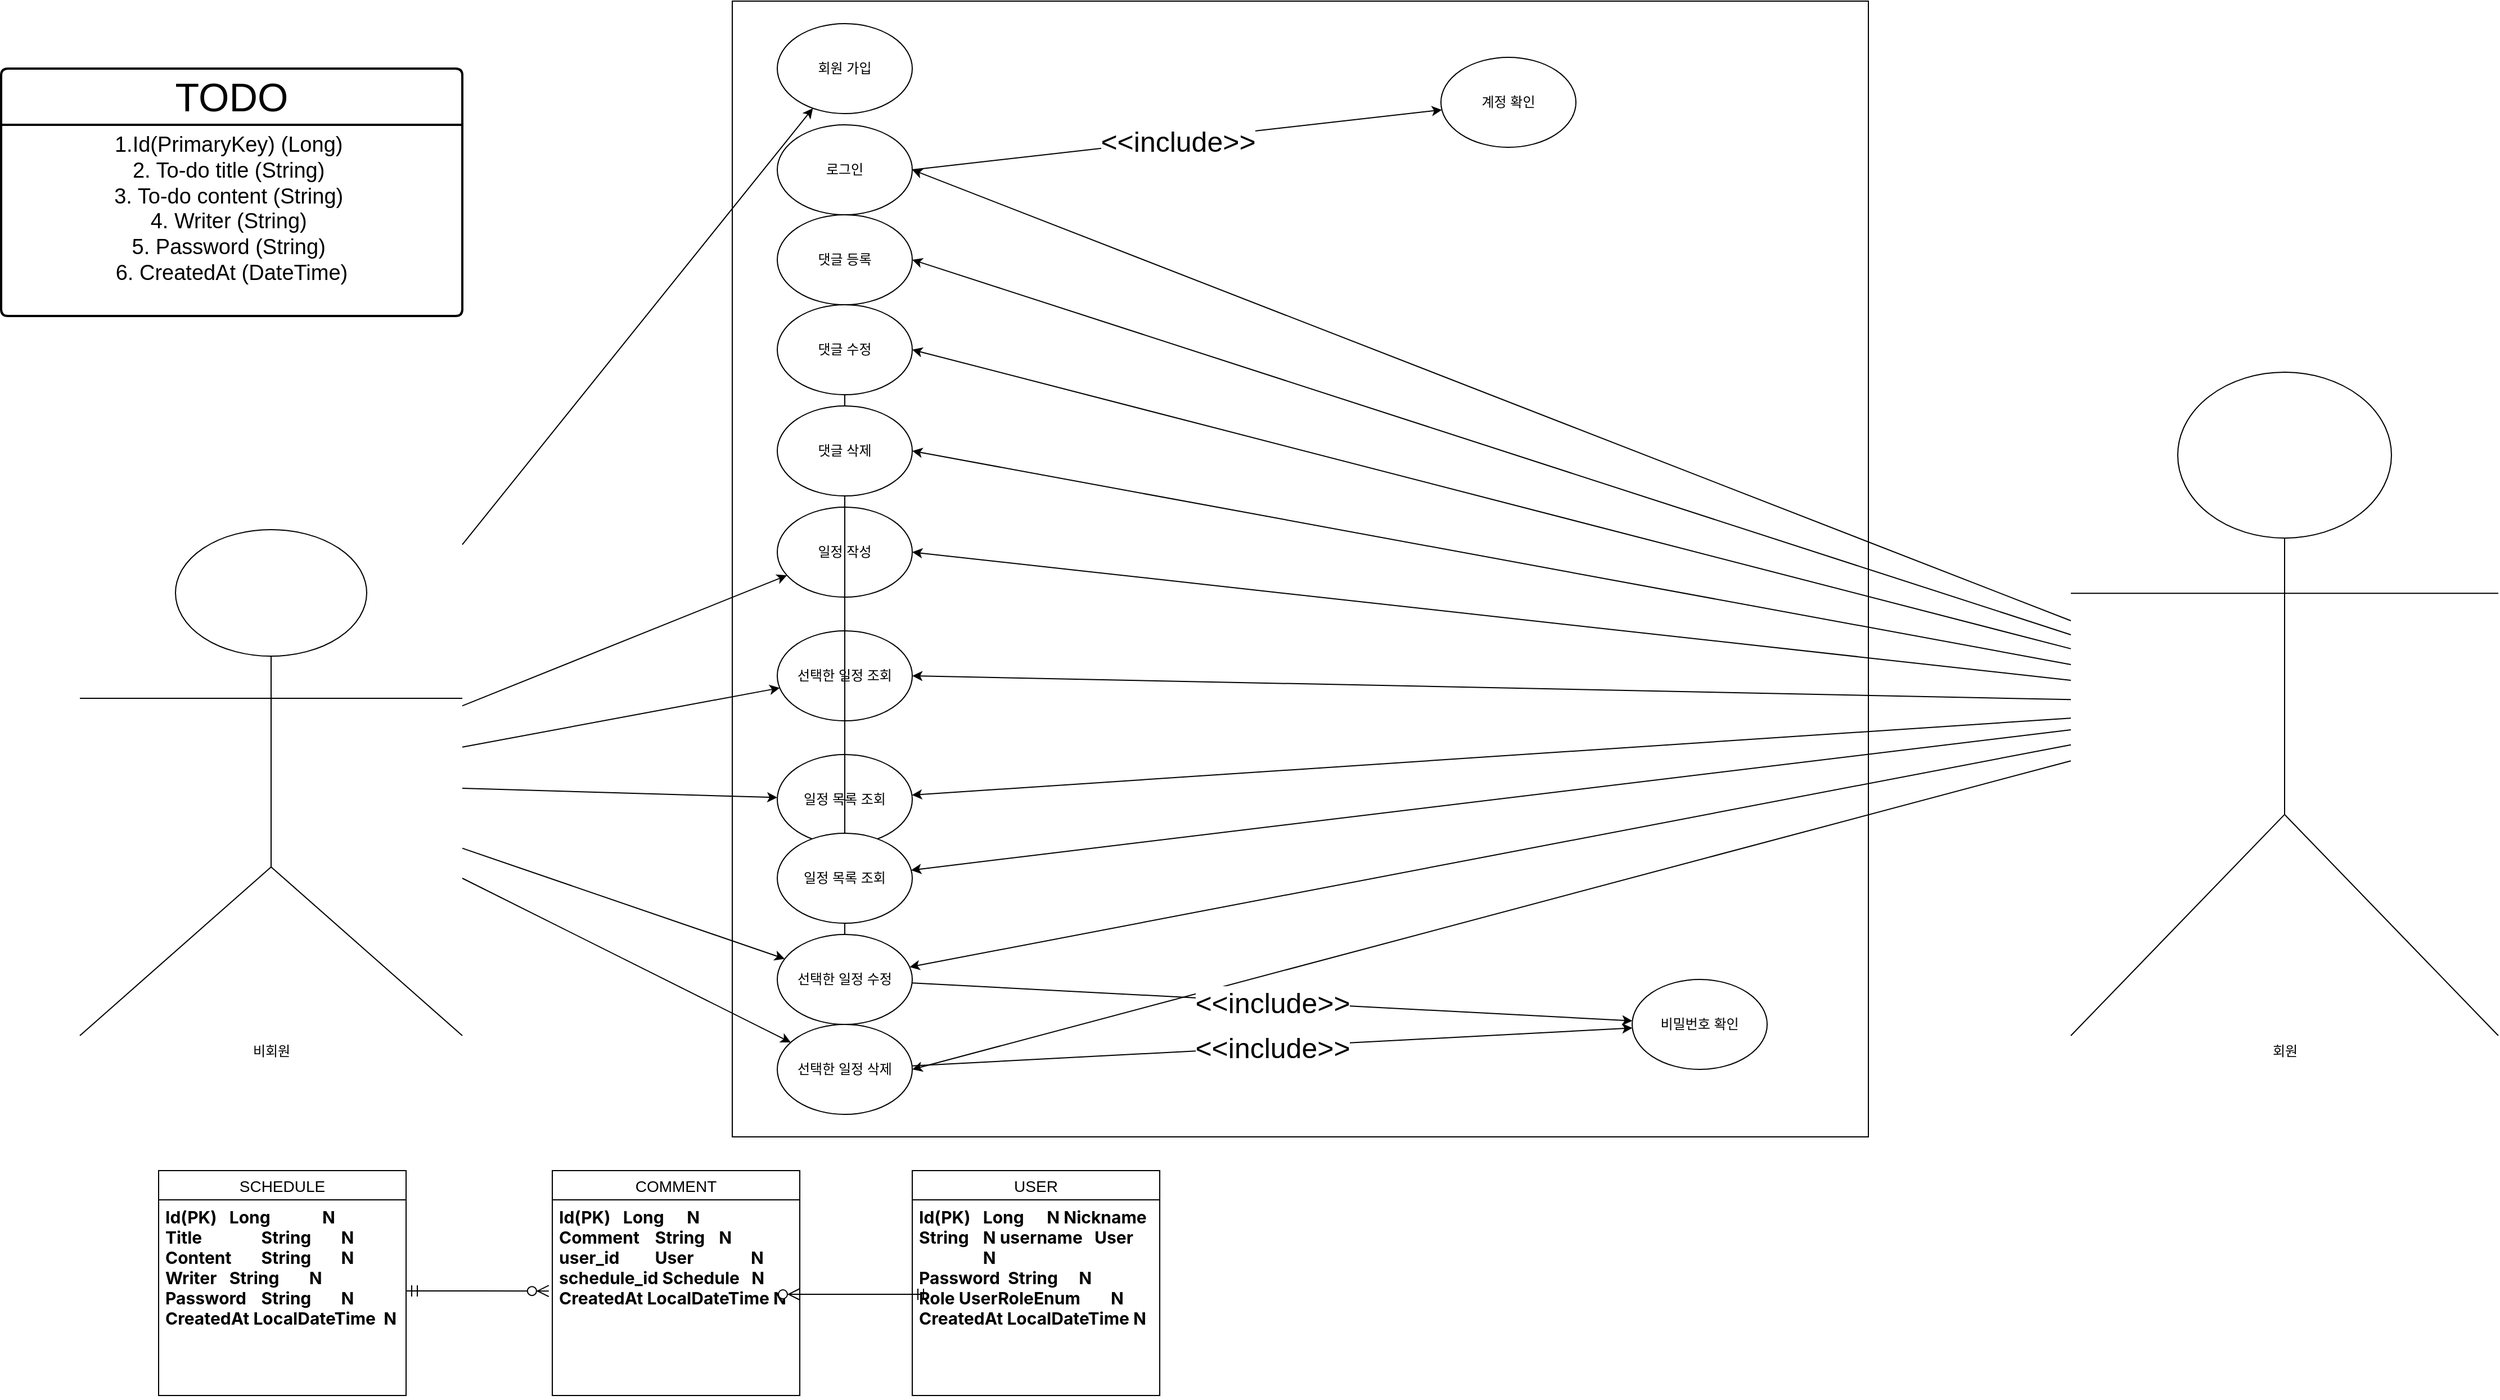 <mxfile version="24.4.9" type="github">
  <diagram name="페이지-1" id="l7HjvUp2uGFI3CTmgFea">
    <mxGraphModel dx="2739" dy="2198" grid="1" gridSize="10" guides="1" tooltips="1" connect="1" arrows="1" fold="1" page="1" pageScale="1" pageWidth="827" pageHeight="1169" math="0" shadow="0">
      <root>
        <mxCell id="0" />
        <mxCell id="1" parent="0" />
        <mxCell id="Hpf7vBDQ80WpxHnYikSg-18" value="" style="whiteSpace=wrap;html=1;aspect=fixed;" parent="1" vertex="1">
          <mxGeometry x="-130" y="-220" width="1010" height="1010" as="geometry" />
        </mxCell>
        <mxCell id="Hpf7vBDQ80WpxHnYikSg-3" value="&lt;font style=&quot;font-size: 35px;&quot;&gt;TODO&lt;/font&gt;" style="swimlane;childLayout=stackLayout;horizontal=1;startSize=50;horizontalStack=0;rounded=1;fontSize=14;fontStyle=0;strokeWidth=2;resizeParent=0;resizeLast=1;shadow=0;dashed=0;align=center;arcSize=4;whiteSpace=wrap;html=1;fontColor=default;" parent="1" vertex="1">
          <mxGeometry x="-780" y="-160" width="410" height="220" as="geometry" />
        </mxCell>
        <mxCell id="Hpf7vBDQ80WpxHnYikSg-7" value="1.Id(PrimaryKey) (Long) &#xa;2. To-do title (String) &#xa;3. To-do content (String) &#xa;4. Writer (String) &#xa;5. Password (String) &#xa;6. CreatedAt (DateTime)" style="text;whiteSpace=wrap;align=center;fontSize=19;" parent="Hpf7vBDQ80WpxHnYikSg-3" vertex="1">
          <mxGeometry y="50" width="410" height="290" as="geometry" />
        </mxCell>
        <mxCell id="Hpf7vBDQ80WpxHnYikSg-4" value="&lt;div&gt;&lt;br&gt;&lt;/div&gt;" style="align=center;strokeColor=none;fillColor=none;spacingLeft=4;fontSize=12;verticalAlign=top;resizable=0;rotatable=0;part=1;html=1;fontColor=default;" parent="Hpf7vBDQ80WpxHnYikSg-3" vertex="1">
          <mxGeometry y="340" width="410" height="-120" as="geometry" />
        </mxCell>
        <mxCell id="Hpf7vBDQ80WpxHnYikSg-10" value="비회원" style="shape=umlActor;verticalLabelPosition=bottom;verticalAlign=top;html=1;outlineConnect=0;" parent="1" vertex="1">
          <mxGeometry x="-710" y="250" width="340" height="450" as="geometry" />
        </mxCell>
        <mxCell id="Hpf7vBDQ80WpxHnYikSg-11" value="선택한 일정 조회" style="ellipse;whiteSpace=wrap;html=1;" parent="1" vertex="1">
          <mxGeometry x="-90" y="340" width="120" height="80" as="geometry" />
        </mxCell>
        <mxCell id="Hpf7vBDQ80WpxHnYikSg-12" value="일정 목록 조회" style="ellipse;whiteSpace=wrap;html=1;" parent="1" vertex="1">
          <mxGeometry x="-90" y="450" width="120" height="80" as="geometry" />
        </mxCell>
        <mxCell id="Hpf7vBDQ80WpxHnYikSg-13" value="일정 작성" style="ellipse;whiteSpace=wrap;html=1;" parent="1" vertex="1">
          <mxGeometry x="-90" y="230" width="120" height="80" as="geometry" />
        </mxCell>
        <mxCell id="Hpf7vBDQ80WpxHnYikSg-14" value="선택한 일정 삭제" style="ellipse;whiteSpace=wrap;html=1;" parent="1" vertex="1">
          <mxGeometry x="-90" y="690" width="120" height="80" as="geometry" />
        </mxCell>
        <mxCell id="Hpf7vBDQ80WpxHnYikSg-15" value="선택한 일정 수정" style="ellipse;whiteSpace=wrap;html=1;" parent="1" vertex="1">
          <mxGeometry x="-90" y="610" width="120" height="80" as="geometry" />
        </mxCell>
        <mxCell id="Hpf7vBDQ80WpxHnYikSg-16" value="로그인" style="ellipse;whiteSpace=wrap;html=1;" parent="1" vertex="1">
          <mxGeometry x="-90" y="-110" width="120" height="80" as="geometry" />
        </mxCell>
        <mxCell id="Hpf7vBDQ80WpxHnYikSg-23" value="" style="endArrow=classic;html=1;rounded=0;" parent="1" source="Hpf7vBDQ80WpxHnYikSg-10" target="Hpf7vBDQ80WpxHnYikSg-13" edge="1">
          <mxGeometry width="50" height="50" relative="1" as="geometry">
            <mxPoint x="-330" y="540" as="sourcePoint" />
            <mxPoint x="-280" y="490" as="targetPoint" />
          </mxGeometry>
        </mxCell>
        <mxCell id="Hpf7vBDQ80WpxHnYikSg-24" value="" style="endArrow=classic;html=1;rounded=0;" parent="1" source="Hpf7vBDQ80WpxHnYikSg-10" target="Hpf7vBDQ80WpxHnYikSg-11" edge="1">
          <mxGeometry width="50" height="50" relative="1" as="geometry">
            <mxPoint x="-320" y="550" as="sourcePoint" />
            <mxPoint x="-47" y="196" as="targetPoint" />
          </mxGeometry>
        </mxCell>
        <mxCell id="Hpf7vBDQ80WpxHnYikSg-25" value="" style="endArrow=classic;html=1;rounded=0;" parent="1" source="Hpf7vBDQ80WpxHnYikSg-10" target="Hpf7vBDQ80WpxHnYikSg-12" edge="1">
          <mxGeometry width="50" height="50" relative="1" as="geometry">
            <mxPoint x="-310" y="560" as="sourcePoint" />
            <mxPoint x="-37" y="206" as="targetPoint" />
          </mxGeometry>
        </mxCell>
        <mxCell id="Hpf7vBDQ80WpxHnYikSg-26" value="" style="endArrow=classic;html=1;rounded=0;" parent="1" source="Hpf7vBDQ80WpxHnYikSg-10" target="Hpf7vBDQ80WpxHnYikSg-15" edge="1">
          <mxGeometry width="50" height="50" relative="1" as="geometry">
            <mxPoint x="-300" y="570" as="sourcePoint" />
            <mxPoint x="-27" y="216" as="targetPoint" />
          </mxGeometry>
        </mxCell>
        <mxCell id="Hpf7vBDQ80WpxHnYikSg-27" value="" style="endArrow=classic;html=1;rounded=0;" parent="1" source="Hpf7vBDQ80WpxHnYikSg-10" target="Hpf7vBDQ80WpxHnYikSg-14" edge="1">
          <mxGeometry width="50" height="50" relative="1" as="geometry">
            <mxPoint x="-290" y="580" as="sourcePoint" />
            <mxPoint x="-17" y="226" as="targetPoint" />
          </mxGeometry>
        </mxCell>
        <mxCell id="Hpf7vBDQ80WpxHnYikSg-34" value="" style="endArrow=classic;html=1;rounded=0;" parent="1" source="Hpf7vBDQ80WpxHnYikSg-15" target="Hpf7vBDQ80WpxHnYikSg-16" edge="1">
          <mxGeometry relative="1" as="geometry">
            <mxPoint x="20" y="550" as="sourcePoint" />
            <mxPoint x="120" y="550" as="targetPoint" />
          </mxGeometry>
        </mxCell>
        <mxCell id="tABRTRX8hD0esTxwLnEx-8" value="SCHEDULE" style="swimlane;fontStyle=0;childLayout=stackLayout;horizontal=1;startSize=26;horizontalStack=0;resizeParent=1;resizeParentMax=0;resizeLast=0;collapsible=1;marginBottom=0;align=center;fontSize=14;" parent="1" vertex="1">
          <mxGeometry x="-640" y="820" width="220" height="200" as="geometry" />
        </mxCell>
        <mxCell id="tABRTRX8hD0esTxwLnEx-9" value="&lt;font style=&quot;font-size: 15px;&quot; face=&quot;Pretendard Std, Pretendard, Pretendard JP, -apple-system, blinkmacsystemfont, system-ui, roboto, Helvetica Neue, Segoe UI, Apple SD Gothic Neo, Noto Sans KR, Malgun Gothic, sans-serif&quot;&gt;&lt;b style=&quot;&quot;&gt;Id(PK) &lt;span style=&quot;white-space: pre;&quot;&gt;&#x9;&lt;/span&gt;Long&amp;nbsp; &amp;nbsp; &amp;nbsp; &amp;nbsp; &amp;nbsp; &amp;nbsp; &amp;nbsp;&lt;/b&gt;&lt;/font&gt;&lt;b style=&quot;font-family: &amp;quot;Pretendard Std&amp;quot;, Pretendard, &amp;quot;Pretendard JP&amp;quot;, -apple-system, blinkmacsystemfont, system-ui, roboto, &amp;quot;Helvetica Neue&amp;quot;, &amp;quot;Segoe UI&amp;quot;, &amp;quot;Apple SD Gothic Neo&amp;quot;, &amp;quot;Noto Sans KR&amp;quot;, &amp;quot;Malgun Gothic&amp;quot;, sans-serif; font-size: 15px;&quot;&gt;N&lt;/b&gt;&lt;div&gt;&lt;b style=&quot;font-size: 15px; background-color: initial; font-family: &amp;quot;Pretendard Std&amp;quot;, Pretendard, &amp;quot;Pretendard JP&amp;quot;, -apple-system, blinkmacsystemfont, system-ui, roboto, &amp;quot;Helvetica Neue&amp;quot;, &amp;quot;Segoe UI&amp;quot;, &amp;quot;Apple SD Gothic Neo&amp;quot;, &amp;quot;Noto Sans KR&amp;quot;, &amp;quot;Malgun Gothic&amp;quot;, sans-serif;&quot;&gt;Title &lt;span style=&quot;white-space: pre;&quot;&gt;&#x9;&lt;span style=&quot;white-space: pre;&quot;&gt;&#x9;&lt;/span&gt;&lt;/span&gt;String &lt;span style=&quot;white-space: pre;&quot;&gt;&#x9;&lt;/span&gt;&amp;nbsp; &amp;nbsp; N&amp;nbsp;&lt;/b&gt;&lt;/div&gt;&lt;div&gt;&lt;div style=&quot;font-size: 15px;&quot;&gt;&lt;b style=&quot;font-family: &amp;quot;Pretendard Std&amp;quot;, Pretendard, &amp;quot;Pretendard JP&amp;quot;, -apple-system, blinkmacsystemfont, system-ui, roboto, &amp;quot;Helvetica Neue&amp;quot;, &amp;quot;Segoe UI&amp;quot;, &amp;quot;Apple SD Gothic Neo&amp;quot;, &amp;quot;Noto Sans KR&amp;quot;, &amp;quot;Malgun Gothic&amp;quot;, sans-serif; background-color: initial;&quot;&gt;&lt;font style=&quot;font-size: 15px;&quot;&gt;Content &lt;span style=&quot;white-space: pre;&quot;&gt;&#x9;&lt;/span&gt;String &lt;span style=&quot;white-space: pre;&quot;&gt;&#x9;&lt;/span&gt;&amp;nbsp; &amp;nbsp; N&lt;/font&gt;&lt;/b&gt;&lt;/div&gt;&lt;div style=&quot;font-size: 15px;&quot;&gt;&lt;b style=&quot;font-family: &amp;quot;Pretendard Std&amp;quot;, Pretendard, &amp;quot;Pretendard JP&amp;quot;, -apple-system, blinkmacsystemfont, system-ui, roboto, &amp;quot;Helvetica Neue&amp;quot;, &amp;quot;Segoe UI&amp;quot;, &amp;quot;Apple SD Gothic Neo&amp;quot;, &amp;quot;Noto Sans KR&amp;quot;, &amp;quot;Malgun Gothic&amp;quot;, sans-serif; background-color: initial;&quot;&gt;&lt;font style=&quot;font-size: 15px;&quot;&gt;Writer &lt;span style=&quot;white-space: pre;&quot;&gt;&#x9;&lt;/span&gt;String &lt;span style=&quot;white-space: pre;&quot;&gt;&#x9;&lt;/span&gt;&amp;nbsp; &amp;nbsp; N&amp;nbsp;&lt;/font&gt;&lt;/b&gt;&lt;/div&gt;&lt;div style=&quot;font-size: 15px;&quot;&gt;&lt;b style=&quot;font-family: &amp;quot;Pretendard Std&amp;quot;, Pretendard, &amp;quot;Pretendard JP&amp;quot;, -apple-system, blinkmacsystemfont, system-ui, roboto, &amp;quot;Helvetica Neue&amp;quot;, &amp;quot;Segoe UI&amp;quot;, &amp;quot;Apple SD Gothic Neo&amp;quot;, &amp;quot;Noto Sans KR&amp;quot;, &amp;quot;Malgun Gothic&amp;quot;, sans-serif; background-color: initial;&quot;&gt;&lt;font style=&quot;font-size: 15px;&quot;&gt;Password &lt;span style=&quot;white-space: pre;&quot;&gt;&#x9;&lt;/span&gt;String &lt;span style=&quot;white-space: pre;&quot;&gt;&#x9;&lt;/span&gt;&amp;nbsp; &amp;nbsp; N&lt;/font&gt;&lt;/b&gt;&lt;/div&gt;&lt;div style=&quot;font-size: 15px;&quot;&gt;&lt;b style=&quot;font-family: &amp;quot;Pretendard Std&amp;quot;, Pretendard, &amp;quot;Pretendard JP&amp;quot;, -apple-system, blinkmacsystemfont, system-ui, roboto, &amp;quot;Helvetica Neue&amp;quot;, &amp;quot;Segoe UI&amp;quot;, &amp;quot;Apple SD Gothic Neo&amp;quot;, &amp;quot;Noto Sans KR&amp;quot;, &amp;quot;Malgun Gothic&amp;quot;, sans-serif; background-color: initial;&quot;&gt;&lt;font style=&quot;font-size: 15px;&quot;&gt;CreatedAt LocalDateTime&amp;nbsp; N&lt;/font&gt;&lt;/b&gt;&lt;br&gt;&lt;/div&gt;&lt;/div&gt;" style="text;strokeColor=none;fillColor=none;spacingLeft=4;spacingRight=4;overflow=hidden;rotatable=0;points=[[0,0.5],[1,0.5]];portConstraint=eastwest;fontSize=12;whiteSpace=wrap;html=1;" parent="tABRTRX8hD0esTxwLnEx-8" vertex="1">
          <mxGeometry y="26" width="220" height="174" as="geometry" />
        </mxCell>
        <mxCell id="tABRTRX8hD0esTxwLnEx-13" value="COMMENT" style="swimlane;fontStyle=0;childLayout=stackLayout;horizontal=1;startSize=26;horizontalStack=0;resizeParent=1;resizeParentMax=0;resizeLast=0;collapsible=1;marginBottom=0;align=center;fontSize=14;" parent="1" vertex="1">
          <mxGeometry x="-290" y="820" width="220" height="200" as="geometry" />
        </mxCell>
        <mxCell id="tABRTRX8hD0esTxwLnEx-14" value="&lt;div&gt;&lt;div style=&quot;&quot;&gt;&lt;font face=&quot;Pretendard Std, Pretendard, Pretendard JP, -apple-system, blinkmacsystemfont, system-ui, roboto, Helvetica Neue, Segoe UI, Apple SD Gothic Neo, Noto Sans KR, Malgun Gothic, sans-serif&quot;&gt;&lt;span style=&quot;font-size: 15px;&quot;&gt;&lt;b&gt;Id(PK) &lt;span style=&quot;white-space: pre;&quot;&gt;&#x9;&lt;/span&gt;Long &lt;span style=&quot;white-space: pre;&quot;&gt;&#x9;&lt;/span&gt;N&amp;nbsp;&lt;/b&gt;&lt;/span&gt;&lt;/font&gt;&lt;/div&gt;&lt;div style=&quot;&quot;&gt;&lt;font face=&quot;Pretendard Std, Pretendard, Pretendard JP, -apple-system, blinkmacsystemfont, system-ui, roboto, Helvetica Neue, Segoe UI, Apple SD Gothic Neo, Noto Sans KR, Malgun Gothic, sans-serif&quot;&gt;&lt;span style=&quot;font-size: 15px;&quot;&gt;&lt;b&gt;Comment &lt;span style=&quot;white-space: pre;&quot;&gt;&#x9;&lt;/span&gt;String &lt;span style=&quot;white-space: pre;&quot;&gt;&#x9;&lt;/span&gt;N&amp;nbsp;&lt;/b&gt;&lt;/span&gt;&lt;/font&gt;&lt;/div&gt;&lt;div style=&quot;&quot;&gt;&lt;font face=&quot;Pretendard Std, Pretendard, Pretendard JP, -apple-system, blinkmacsystemfont, system-ui, roboto, Helvetica Neue, Segoe UI, Apple SD Gothic Neo, Noto Sans KR, Malgun Gothic, sans-serif&quot;&gt;&lt;span style=&quot;font-size: 15px;&quot;&gt;&lt;b&gt;user_id &lt;span style=&quot;white-space: pre;&quot;&gt;&#x9;&lt;/span&gt;User &lt;span style=&quot;white-space: pre;&quot;&gt;&#x9;&lt;/span&gt;&lt;span style=&quot;white-space: pre;&quot;&gt;&#x9;&lt;/span&gt;N&amp;nbsp;&lt;/b&gt;&lt;/span&gt;&lt;/font&gt;&lt;/div&gt;&lt;div style=&quot;&quot;&gt;&lt;font face=&quot;Pretendard Std, Pretendard, Pretendard JP, -apple-system, blinkmacsystemfont, system-ui, roboto, Helvetica Neue, Segoe UI, Apple SD Gothic Neo, Noto Sans KR, Malgun Gothic, sans-serif&quot;&gt;&lt;span style=&quot;font-size: 15px;&quot;&gt;&lt;b&gt;schedule_id Schedule&amp;nbsp; &amp;nbsp;N CreatedAt LocalDateTime N&lt;/b&gt;&lt;/span&gt;&lt;/font&gt;&lt;br&gt;&lt;/div&gt;&lt;/div&gt;" style="text;strokeColor=none;fillColor=none;spacingLeft=4;spacingRight=4;overflow=hidden;rotatable=0;points=[[0,0.5],[1,0.5]];portConstraint=eastwest;fontSize=12;whiteSpace=wrap;html=1;" parent="tABRTRX8hD0esTxwLnEx-13" vertex="1">
          <mxGeometry y="26" width="220" height="174" as="geometry" />
        </mxCell>
        <mxCell id="tABRTRX8hD0esTxwLnEx-16" value="USER" style="swimlane;fontStyle=0;childLayout=stackLayout;horizontal=1;startSize=26;horizontalStack=0;resizeParent=1;resizeParentMax=0;resizeLast=0;collapsible=1;marginBottom=0;align=center;fontSize=14;" parent="1" vertex="1">
          <mxGeometry x="30" y="820" width="220" height="200" as="geometry" />
        </mxCell>
        <mxCell id="tABRTRX8hD0esTxwLnEx-17" value="&lt;div style=&quot;&quot;&gt;&lt;font face=&quot;Pretendard Std, Pretendard, Pretendard JP, -apple-system, blinkmacsystemfont, system-ui, roboto, Helvetica Neue, Segoe UI, Apple SD Gothic Neo, Noto Sans KR, Malgun Gothic, sans-serif&quot;&gt;&lt;span style=&quot;font-size: 15px;&quot;&gt;&lt;b&gt;Id(PK) &lt;span style=&quot;white-space: pre;&quot;&gt;&#x9;&lt;/span&gt;Long &lt;span style=&quot;white-space: pre;&quot;&gt;&#x9;&lt;/span&gt;N Nickname&amp;nbsp; String &lt;span style=&quot;white-space: pre;&quot;&gt;&#x9;&lt;/span&gt;N username&amp;nbsp; &amp;nbsp;User &lt;span style=&quot;white-space: pre;&quot;&gt;&#x9;&lt;/span&gt;&lt;span style=&quot;white-space: pre;&quot;&gt;&#x9;&lt;/span&gt;N&amp;nbsp;&lt;/b&gt;&lt;/span&gt;&lt;/font&gt;&lt;/div&gt;&lt;div style=&quot;&quot;&gt;&lt;font face=&quot;Pretendard Std, Pretendard, Pretendard JP, -apple-system, blinkmacsystemfont, system-ui, roboto, Helvetica Neue, Segoe UI, Apple SD Gothic Neo, Noto Sans KR, Malgun Gothic, sans-serif&quot;&gt;&lt;span style=&quot;font-size: 15px;&quot;&gt;&lt;b&gt;Password&amp;nbsp; String &lt;span style=&quot;white-space: pre;&quot;&gt;&#x9;&lt;/span&gt;N&lt;/b&gt;&lt;/span&gt;&lt;/font&gt;&lt;b style=&quot;font-size: 15px; font-family: &amp;quot;Pretendard Std&amp;quot;, Pretendard, &amp;quot;Pretendard JP&amp;quot;, -apple-system, blinkmacsystemfont, system-ui, roboto, &amp;quot;Helvetica Neue&amp;quot;, &amp;quot;Segoe UI&amp;quot;, &amp;quot;Apple SD Gothic Neo&amp;quot;, &amp;quot;Noto Sans KR&amp;quot;, &amp;quot;Malgun Gothic&amp;quot;, sans-serif; background-color: initial;&quot;&gt;&amp;nbsp;&lt;/b&gt;&lt;/div&gt;&lt;div style=&quot;&quot;&gt;&lt;font face=&quot;Pretendard Std, Pretendard, Pretendard JP, -apple-system, blinkmacsystemfont, system-ui, roboto, Helvetica Neue, Segoe UI, Apple SD Gothic Neo, Noto Sans KR, Malgun Gothic, sans-serif&quot;&gt;&lt;span style=&quot;font-size: 15px;&quot;&gt;&lt;b&gt;Role UserRoleEnum&lt;span style=&quot;white-space: pre;&quot;&gt;&#x9;&lt;/span&gt;N&lt;/b&gt;&lt;/span&gt;&lt;/font&gt;&lt;/div&gt;&lt;div style=&quot;&quot;&gt;&lt;font face=&quot;Pretendard Std, Pretendard, Pretendard JP, -apple-system, blinkmacsystemfont, system-ui, roboto, Helvetica Neue, Segoe UI, Apple SD Gothic Neo, Noto Sans KR, Malgun Gothic, sans-serif&quot;&gt;&lt;span style=&quot;font-size: 15px;&quot;&gt;&lt;b&gt;CreatedAt LocalDateTime N&lt;br&gt;&lt;/b&gt;&lt;/span&gt;&lt;/font&gt;&lt;br&gt;&lt;/div&gt;" style="text;strokeColor=none;fillColor=none;spacingLeft=4;spacingRight=4;overflow=hidden;rotatable=0;points=[[0,0.5],[1,0.5]];portConstraint=eastwest;fontSize=12;whiteSpace=wrap;html=1;" parent="tABRTRX8hD0esTxwLnEx-16" vertex="1">
          <mxGeometry y="26" width="220" height="174" as="geometry" />
        </mxCell>
        <mxCell id="tABRTRX8hD0esTxwLnEx-20" value="" style="edgeStyle=entityRelationEdgeStyle;fontSize=12;html=1;endArrow=ERzeroToMany;startArrow=ERmandOne;rounded=0;startSize=8;endSize=8;curved=1;" parent="1" edge="1">
          <mxGeometry width="100" height="100" relative="1" as="geometry">
            <mxPoint x="30" y="930" as="sourcePoint" />
            <mxPoint x="-70" y="930" as="targetPoint" />
            <Array as="points">
              <mxPoint x="324" y="903" />
            </Array>
          </mxGeometry>
        </mxCell>
        <mxCell id="tABRTRX8hD0esTxwLnEx-19" value="" style="edgeStyle=entityRelationEdgeStyle;fontSize=12;html=1;endArrow=ERzeroToMany;startArrow=ERmandOne;rounded=0;startSize=8;endSize=8;curved=1;entryX=-0.014;entryY=0.466;entryDx=0;entryDy=0;entryPerimeter=0;" parent="1" target="tABRTRX8hD0esTxwLnEx-14" edge="1">
          <mxGeometry width="100" height="100" relative="1" as="geometry">
            <mxPoint x="-420" y="927" as="sourcePoint" />
            <mxPoint x="-30" y="880" as="targetPoint" />
          </mxGeometry>
        </mxCell>
        <mxCell id="EK05L-R_AXfd-gQ9V2DS-1" value="회원" style="shape=umlActor;verticalLabelPosition=bottom;verticalAlign=top;html=1;outlineConnect=0;" vertex="1" parent="1">
          <mxGeometry x="1060" y="110" width="380" height="590" as="geometry" />
        </mxCell>
        <mxCell id="EK05L-R_AXfd-gQ9V2DS-7" value="댓글 수정" style="ellipse;whiteSpace=wrap;html=1;" vertex="1" parent="1">
          <mxGeometry x="-90" y="50" width="120" height="80" as="geometry" />
        </mxCell>
        <mxCell id="EK05L-R_AXfd-gQ9V2DS-8" value="댓글 등록" style="ellipse;whiteSpace=wrap;html=1;" vertex="1" parent="1">
          <mxGeometry x="-90" y="-30" width="120" height="80" as="geometry" />
        </mxCell>
        <mxCell id="EK05L-R_AXfd-gQ9V2DS-10" value="일정 목록 조회" style="ellipse;whiteSpace=wrap;html=1;" vertex="1" parent="1">
          <mxGeometry x="-90" y="520" width="120" height="80" as="geometry" />
        </mxCell>
        <mxCell id="EK05L-R_AXfd-gQ9V2DS-11" value="회원 가입" style="ellipse;whiteSpace=wrap;html=1;" vertex="1" parent="1">
          <mxGeometry x="-90" y="-200" width="120" height="80" as="geometry" />
        </mxCell>
        <mxCell id="EK05L-R_AXfd-gQ9V2DS-13" value="" style="endArrow=classic;html=1;rounded=0;entryX=1;entryY=0.5;entryDx=0;entryDy=0;" edge="1" parent="1" source="EK05L-R_AXfd-gQ9V2DS-1" target="EK05L-R_AXfd-gQ9V2DS-6">
          <mxGeometry width="50" height="50" relative="1" as="geometry">
            <mxPoint x="1030" y="411" as="sourcePoint" />
            <mxPoint x="30" y="260" as="targetPoint" />
          </mxGeometry>
        </mxCell>
        <mxCell id="EK05L-R_AXfd-gQ9V2DS-6" value="댓글 삭제" style="ellipse;whiteSpace=wrap;html=1;" vertex="1" parent="1">
          <mxGeometry x="-90" y="140" width="120" height="80" as="geometry" />
        </mxCell>
        <mxCell id="EK05L-R_AXfd-gQ9V2DS-14" value="" style="endArrow=classic;html=1;rounded=0;" edge="1" parent="1" source="Hpf7vBDQ80WpxHnYikSg-10" target="EK05L-R_AXfd-gQ9V2DS-11">
          <mxGeometry width="50" height="50" relative="1" as="geometry">
            <mxPoint x="-460" y="286" as="sourcePoint" />
            <mxPoint x="-171" y="170" as="targetPoint" />
          </mxGeometry>
        </mxCell>
        <mxCell id="EK05L-R_AXfd-gQ9V2DS-15" value="" style="endArrow=classic;html=1;rounded=0;entryX=1;entryY=0.5;entryDx=0;entryDy=0;" edge="1" parent="1" source="EK05L-R_AXfd-gQ9V2DS-1" target="Hpf7vBDQ80WpxHnYikSg-16">
          <mxGeometry width="50" height="50" relative="1" as="geometry">
            <mxPoint x="1040" y="414" as="sourcePoint" />
            <mxPoint x="40" y="190" as="targetPoint" />
          </mxGeometry>
        </mxCell>
        <mxCell id="EK05L-R_AXfd-gQ9V2DS-16" value="계정 확인" style="ellipse;whiteSpace=wrap;html=1;" vertex="1" parent="1">
          <mxGeometry x="500" y="-170" width="120" height="80" as="geometry" />
        </mxCell>
        <mxCell id="EK05L-R_AXfd-gQ9V2DS-17" value="" style="endArrow=classic;html=1;rounded=0;entryX=1;entryY=0.5;entryDx=0;entryDy=0;" edge="1" parent="1" source="EK05L-R_AXfd-gQ9V2DS-1" target="EK05L-R_AXfd-gQ9V2DS-8">
          <mxGeometry width="50" height="50" relative="1" as="geometry">
            <mxPoint x="1070" y="341" as="sourcePoint" />
            <mxPoint x="40" y="-60" as="targetPoint" />
          </mxGeometry>
        </mxCell>
        <mxCell id="EK05L-R_AXfd-gQ9V2DS-18" value="" style="endArrow=classic;html=1;rounded=0;entryX=1;entryY=0.5;entryDx=0;entryDy=0;" edge="1" parent="1" source="EK05L-R_AXfd-gQ9V2DS-1" target="EK05L-R_AXfd-gQ9V2DS-7">
          <mxGeometry width="50" height="50" relative="1" as="geometry">
            <mxPoint x="1070" y="353" as="sourcePoint" />
            <mxPoint x="40" y="20" as="targetPoint" />
          </mxGeometry>
        </mxCell>
        <mxCell id="EK05L-R_AXfd-gQ9V2DS-19" value="" style="endArrow=classic;html=1;rounded=0;entryX=1;entryY=0.5;entryDx=0;entryDy=0;" edge="1" parent="1" source="EK05L-R_AXfd-gQ9V2DS-1" target="Hpf7vBDQ80WpxHnYikSg-13">
          <mxGeometry width="50" height="50" relative="1" as="geometry">
            <mxPoint x="1080" y="363" as="sourcePoint" />
            <mxPoint x="50" y="30" as="targetPoint" />
          </mxGeometry>
        </mxCell>
        <mxCell id="EK05L-R_AXfd-gQ9V2DS-20" value="" style="endArrow=classic;html=1;rounded=0;entryX=1;entryY=0.5;entryDx=0;entryDy=0;" edge="1" parent="1" source="EK05L-R_AXfd-gQ9V2DS-1" target="Hpf7vBDQ80WpxHnYikSg-11">
          <mxGeometry width="50" height="50" relative="1" as="geometry">
            <mxPoint x="1090" y="373" as="sourcePoint" />
            <mxPoint x="60" y="40" as="targetPoint" />
          </mxGeometry>
        </mxCell>
        <mxCell id="EK05L-R_AXfd-gQ9V2DS-21" value="" style="endArrow=classic;html=1;rounded=0;" edge="1" parent="1" source="EK05L-R_AXfd-gQ9V2DS-1" target="Hpf7vBDQ80WpxHnYikSg-12">
          <mxGeometry width="50" height="50" relative="1" as="geometry">
            <mxPoint x="1100" y="383" as="sourcePoint" />
            <mxPoint x="70" y="50" as="targetPoint" />
          </mxGeometry>
        </mxCell>
        <mxCell id="EK05L-R_AXfd-gQ9V2DS-22" value="" style="endArrow=classic;html=1;rounded=0;" edge="1" parent="1" source="EK05L-R_AXfd-gQ9V2DS-1" target="EK05L-R_AXfd-gQ9V2DS-10">
          <mxGeometry width="50" height="50" relative="1" as="geometry">
            <mxPoint x="1110" y="393" as="sourcePoint" />
            <mxPoint x="80" y="60" as="targetPoint" />
          </mxGeometry>
        </mxCell>
        <mxCell id="EK05L-R_AXfd-gQ9V2DS-23" value="" style="endArrow=classic;html=1;rounded=0;" edge="1" parent="1" source="EK05L-R_AXfd-gQ9V2DS-1" target="Hpf7vBDQ80WpxHnYikSg-15">
          <mxGeometry width="50" height="50" relative="1" as="geometry">
            <mxPoint x="1120" y="403" as="sourcePoint" />
            <mxPoint x="90" y="70" as="targetPoint" />
          </mxGeometry>
        </mxCell>
        <mxCell id="EK05L-R_AXfd-gQ9V2DS-24" value="" style="endArrow=classic;html=1;rounded=0;entryX=1;entryY=0.5;entryDx=0;entryDy=0;" edge="1" parent="1" source="EK05L-R_AXfd-gQ9V2DS-1" target="Hpf7vBDQ80WpxHnYikSg-14">
          <mxGeometry width="50" height="50" relative="1" as="geometry">
            <mxPoint x="1130" y="413" as="sourcePoint" />
            <mxPoint x="100" y="80" as="targetPoint" />
          </mxGeometry>
        </mxCell>
        <mxCell id="EK05L-R_AXfd-gQ9V2DS-29" value="" style="endArrow=classic;html=1;rounded=0;exitX=1;exitY=0.5;exitDx=0;exitDy=0;" edge="1" parent="1" source="Hpf7vBDQ80WpxHnYikSg-16" target="EK05L-R_AXfd-gQ9V2DS-16">
          <mxGeometry relative="1" as="geometry">
            <mxPoint x="200" y="340" as="sourcePoint" />
            <mxPoint x="300" y="340" as="targetPoint" />
          </mxGeometry>
        </mxCell>
        <mxCell id="EK05L-R_AXfd-gQ9V2DS-30" value="&lt;span style=&quot;font-size: 25px;&quot;&gt;&amp;lt;&amp;lt;include&amp;gt;&amp;gt;&lt;/span&gt;" style="edgeLabel;resizable=0;html=1;;align=center;verticalAlign=middle;" connectable="0" vertex="1" parent="EK05L-R_AXfd-gQ9V2DS-29">
          <mxGeometry relative="1" as="geometry" />
        </mxCell>
        <mxCell id="EK05L-R_AXfd-gQ9V2DS-31" value="" style="endArrow=classic;html=1;rounded=0;" edge="1" parent="1" source="Hpf7vBDQ80WpxHnYikSg-14" target="EK05L-R_AXfd-gQ9V2DS-35">
          <mxGeometry relative="1" as="geometry">
            <mxPoint x="29" y="743" as="sourcePoint" />
            <mxPoint x="500" y="690" as="targetPoint" />
          </mxGeometry>
        </mxCell>
        <mxCell id="EK05L-R_AXfd-gQ9V2DS-32" value="&lt;span style=&quot;font-size: 25px;&quot;&gt;&amp;lt;&amp;lt;include&amp;gt;&amp;gt;&lt;/span&gt;" style="edgeLabel;resizable=0;html=1;;align=center;verticalAlign=middle;" connectable="0" vertex="1" parent="EK05L-R_AXfd-gQ9V2DS-31">
          <mxGeometry relative="1" as="geometry" />
        </mxCell>
        <mxCell id="EK05L-R_AXfd-gQ9V2DS-33" value="" style="endArrow=classic;html=1;rounded=0;" edge="1" parent="1" source="Hpf7vBDQ80WpxHnYikSg-15" target="EK05L-R_AXfd-gQ9V2DS-35">
          <mxGeometry relative="1" as="geometry">
            <mxPoint x="30" y="640" as="sourcePoint" />
            <mxPoint x="541" y="690" as="targetPoint" />
          </mxGeometry>
        </mxCell>
        <mxCell id="EK05L-R_AXfd-gQ9V2DS-34" value="&lt;span style=&quot;font-size: 25px;&quot;&gt;&amp;lt;&amp;lt;include&amp;gt;&amp;gt;&lt;/span&gt;" style="edgeLabel;resizable=0;html=1;;align=center;verticalAlign=middle;" connectable="0" vertex="1" parent="EK05L-R_AXfd-gQ9V2DS-33">
          <mxGeometry relative="1" as="geometry" />
        </mxCell>
        <mxCell id="EK05L-R_AXfd-gQ9V2DS-35" value="비밀번호 확인" style="ellipse;whiteSpace=wrap;html=1;" vertex="1" parent="1">
          <mxGeometry x="670" y="650" width="120" height="80" as="geometry" />
        </mxCell>
      </root>
    </mxGraphModel>
  </diagram>
</mxfile>
